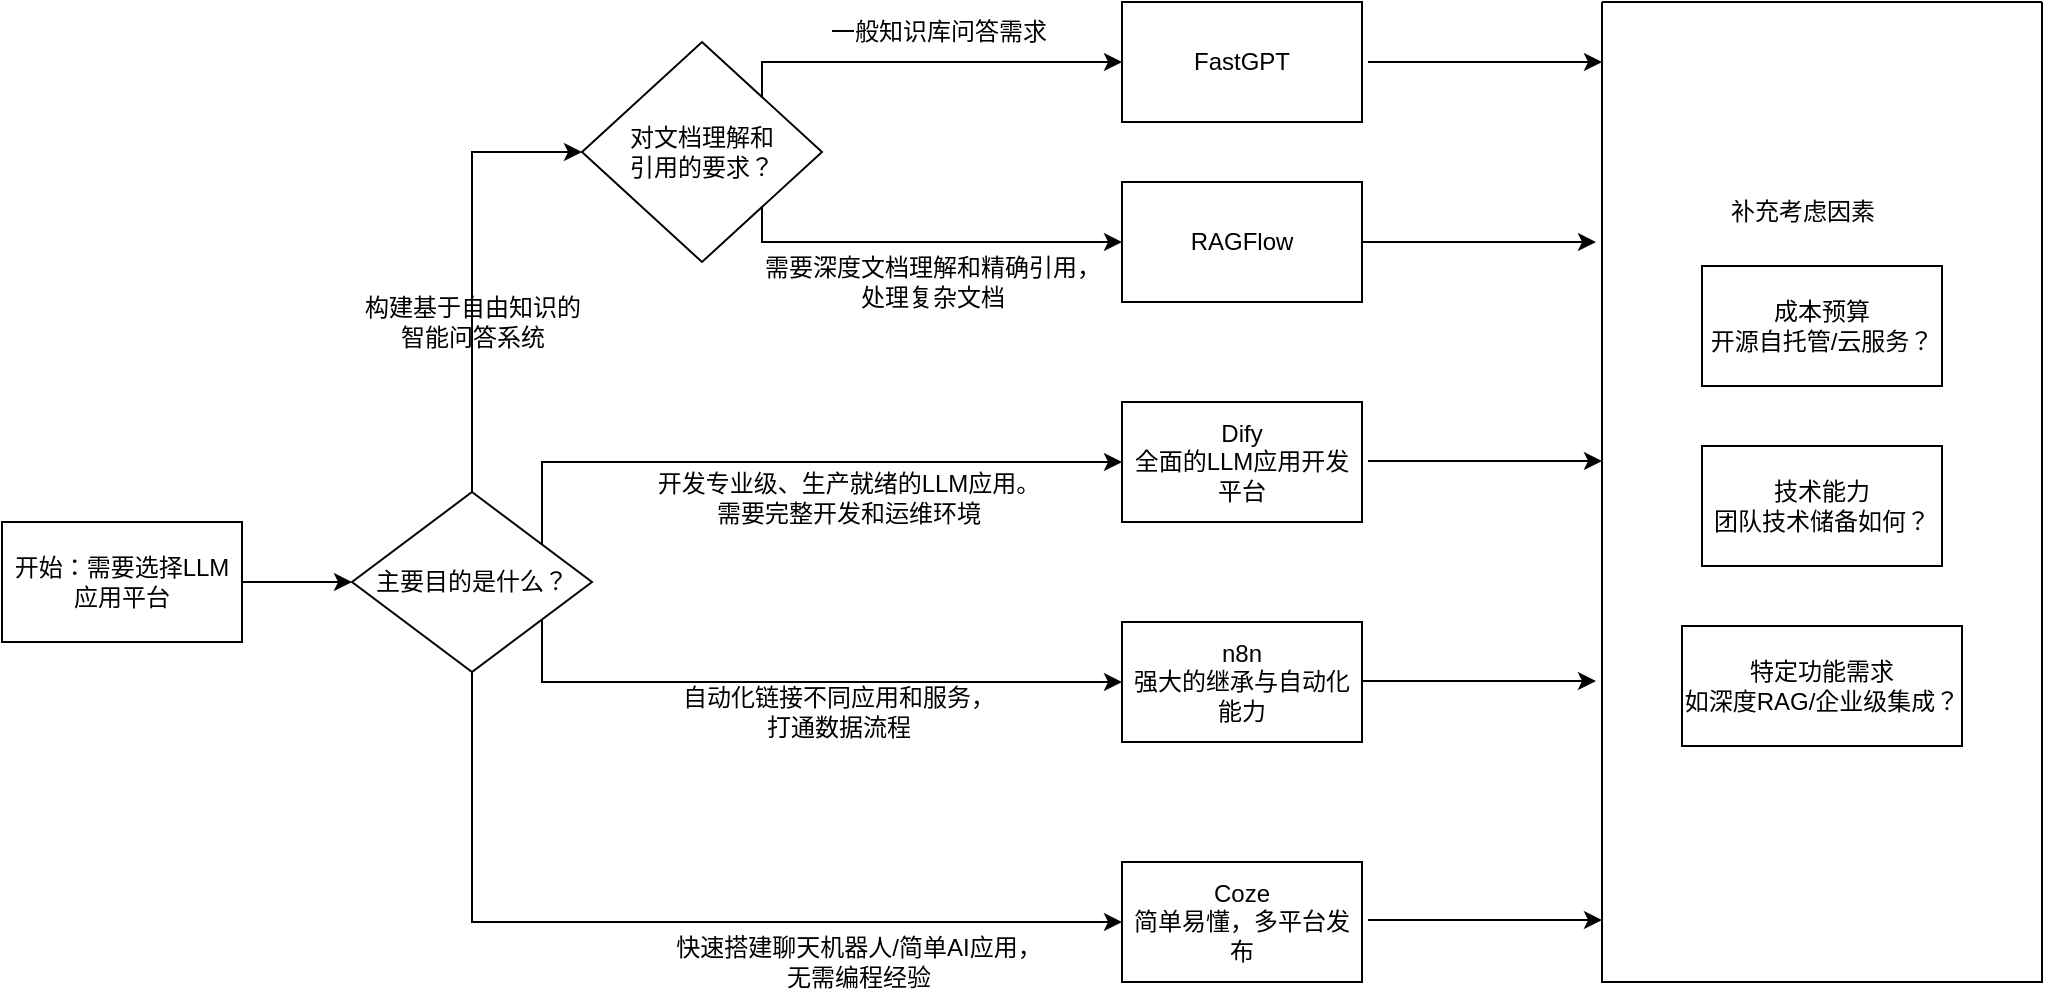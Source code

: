 <mxfile version="27.1.4">
  <diagram name="第 1 页" id="-uLlWd6yKM3ANd_jFv0U">
    <mxGraphModel dx="1111" dy="643" grid="0" gridSize="10" guides="1" tooltips="1" connect="1" arrows="1" fold="1" page="1" pageScale="1" pageWidth="3300" pageHeight="2339" background="none" math="0" shadow="0">
      <root>
        <mxCell id="0" />
        <mxCell id="1" parent="0" />
        <mxCell id="9CRITU-WBbahvKCe7iZy-3" value="" style="edgeStyle=orthogonalEdgeStyle;rounded=0;orthogonalLoop=1;jettySize=auto;html=1;" edge="1" parent="1" source="9CRITU-WBbahvKCe7iZy-1" target="9CRITU-WBbahvKCe7iZy-2">
          <mxGeometry relative="1" as="geometry" />
        </mxCell>
        <mxCell id="9CRITU-WBbahvKCe7iZy-1" value="开始：需要选择LLM应用平台&lt;span style=&quot;&quot; class=&quot;eusoft-eudic-chrome-extension-translate-content&quot;&gt;&lt;br&gt;&lt;/span&gt;" style="rounded=0;whiteSpace=wrap;html=1;" vertex="1" parent="1">
          <mxGeometry x="40" y="500" width="120" height="60" as="geometry" />
        </mxCell>
        <mxCell id="9CRITU-WBbahvKCe7iZy-5" value="" style="edgeStyle=orthogonalEdgeStyle;rounded=0;orthogonalLoop=1;jettySize=auto;html=1;" edge="1" parent="1" source="9CRITU-WBbahvKCe7iZy-2" target="9CRITU-WBbahvKCe7iZy-4">
          <mxGeometry relative="1" as="geometry">
            <Array as="points">
              <mxPoint x="275" y="315" />
            </Array>
          </mxGeometry>
        </mxCell>
        <mxCell id="9CRITU-WBbahvKCe7iZy-9" value="" style="edgeStyle=orthogonalEdgeStyle;rounded=0;orthogonalLoop=1;jettySize=auto;html=1;exitX=0.8;exitY=0.672;exitDx=0;exitDy=0;exitPerimeter=0;" edge="1" parent="1" source="9CRITU-WBbahvKCe7iZy-2" target="9CRITU-WBbahvKCe7iZy-8">
          <mxGeometry relative="1" as="geometry">
            <mxPoint x="310" y="552.5" as="sourcePoint" />
            <Array as="points">
              <mxPoint x="310" y="546" />
              <mxPoint x="310" y="580" />
            </Array>
          </mxGeometry>
        </mxCell>
        <mxCell id="9CRITU-WBbahvKCe7iZy-12" style="edgeStyle=orthogonalEdgeStyle;rounded=0;orthogonalLoop=1;jettySize=auto;html=1;exitX=1;exitY=0;exitDx=0;exitDy=0;entryX=0;entryY=0.5;entryDx=0;entryDy=0;" edge="1" parent="1" target="9CRITU-WBbahvKCe7iZy-6">
          <mxGeometry relative="1" as="geometry">
            <mxPoint x="310" y="522.5" as="sourcePoint" />
            <Array as="points">
              <mxPoint x="310" y="470" />
            </Array>
          </mxGeometry>
        </mxCell>
        <mxCell id="9CRITU-WBbahvKCe7iZy-13" style="edgeStyle=orthogonalEdgeStyle;rounded=0;orthogonalLoop=1;jettySize=auto;html=1;exitX=0.5;exitY=1;exitDx=0;exitDy=0;entryX=0;entryY=0.5;entryDx=0;entryDy=0;" edge="1" parent="1" source="9CRITU-WBbahvKCe7iZy-2" target="9CRITU-WBbahvKCe7iZy-10">
          <mxGeometry relative="1" as="geometry" />
        </mxCell>
        <mxCell id="9CRITU-WBbahvKCe7iZy-2" value="主要目的是什么？&lt;span style=&quot;display: none !important;&quot; class=&quot;eusoft-eudic-chrome-extension-translate-content&quot;&gt;&lt;br class=&quot;ng-star-inserted&quot;&gt;&lt;span class=&quot;eusoft-eudic-chrome-extension-translate-topbottom-space ng-star-inserted&quot;&gt;&lt;/span&gt;&lt;span class=&quot;eusoft-eudic-chrome-extension-translate-container ng-star-inserted&quot;&gt;&lt;span style=&quot;&quot; class=&quot;eusoft-eudic-chrome-extension-translate-item eusoft-eudic-chrome-extension-long-sentence&quot;&gt;&lt;span style=&quot;text-decoration-color: #202124 !important;&quot; class=&quot;eusoft-eudic-chrome-extension-translate-inner-content eusoft-eudic-chrome-extension-translate-inner-long-content&quot;&gt;&lt;span class=&quot;eusoft-eudic-chrome-extension-translate-inner-html-content&quot;&gt;主要目的是什么&lt;/span&gt;&lt;/span&gt;&lt;/span&gt;&lt;/span&gt;&lt;span class=&quot;eusoft-eudic-chrome-extension-translate-topbottom-space ng-star-inserted&quot;&gt;&lt;/span&gt;&lt;/span&gt;" style="rhombus;whiteSpace=wrap;html=1;rounded=0;" vertex="1" parent="1">
          <mxGeometry x="215" y="485" width="120" height="90" as="geometry" />
        </mxCell>
        <mxCell id="9CRITU-WBbahvKCe7iZy-30" style="edgeStyle=orthogonalEdgeStyle;rounded=0;orthogonalLoop=1;jettySize=auto;html=1;exitX=1;exitY=0;exitDx=0;exitDy=0;entryX=0;entryY=0.5;entryDx=0;entryDy=0;" edge="1" parent="1" source="9CRITU-WBbahvKCe7iZy-4" target="9CRITU-WBbahvKCe7iZy-14">
          <mxGeometry relative="1" as="geometry">
            <Array as="points">
              <mxPoint x="420" y="270" />
            </Array>
          </mxGeometry>
        </mxCell>
        <mxCell id="9CRITU-WBbahvKCe7iZy-32" style="edgeStyle=orthogonalEdgeStyle;rounded=0;orthogonalLoop=1;jettySize=auto;html=1;exitX=1;exitY=1;exitDx=0;exitDy=0;entryX=0;entryY=0.5;entryDx=0;entryDy=0;" edge="1" parent="1" source="9CRITU-WBbahvKCe7iZy-4" target="9CRITU-WBbahvKCe7iZy-16">
          <mxGeometry relative="1" as="geometry">
            <Array as="points">
              <mxPoint x="420" y="360" />
            </Array>
          </mxGeometry>
        </mxCell>
        <mxCell id="9CRITU-WBbahvKCe7iZy-4" value="对文档理解和&lt;div&gt;引用的要求？&lt;span style=&quot;display: none !important;&quot; class=&quot;eusoft-eudic-chrome-extension-translate-content&quot;&gt;&lt;br class=&quot;ng-star-inserted&quot;&gt;&lt;span class=&quot;eusoft-eudic-chrome-extension-translate-topbottom-space ng-star-inserted&quot;&gt;&lt;/span&gt;&lt;span class=&quot;eusoft-eudic-chrome-extension-translate-container ng-star-inserted&quot;&gt;&lt;span style=&quot;&quot; class=&quot;eusoft-eudic-chrome-extension-translate-item eusoft-eudic-chrome-extension-long-sentence&quot;&gt;&lt;span style=&quot;text-decoration-color: rgb(32, 33, 36);&quot; class=&quot;eusoft-eudic-chrome-extension-translate-inner-content eusoft-eudic-chrome-extension-translate-inner-long-content&quot;&gt;&lt;span class=&quot;eusoft-eudic-chrome-extension-translate-inner-html-content&quot;&gt;主要目的是什么&lt;/span&gt;&lt;/span&gt;&lt;/span&gt;&lt;/span&gt;&lt;span class=&quot;eusoft-eudic-chrome-extension-translate-topbottom-space ng-star-inserted&quot;&gt;&lt;/span&gt;&lt;/span&gt;&lt;/div&gt;" style="rhombus;whiteSpace=wrap;html=1;rounded=0;" vertex="1" parent="1">
          <mxGeometry x="330" y="260" width="120" height="110" as="geometry" />
        </mxCell>
        <mxCell id="9CRITU-WBbahvKCe7iZy-6" value="Dify&lt;div&gt;全面的LLM应用开发平台&lt;/div&gt;" style="whiteSpace=wrap;html=1;rounded=0;" vertex="1" parent="1">
          <mxGeometry x="600" y="440" width="120" height="60" as="geometry" />
        </mxCell>
        <mxCell id="9CRITU-WBbahvKCe7iZy-8" value="n8n&lt;div&gt;强大的继承与自动化能力&lt;/div&gt;" style="whiteSpace=wrap;html=1;rounded=0;" vertex="1" parent="1">
          <mxGeometry x="600" y="550" width="120" height="60" as="geometry" />
        </mxCell>
        <mxCell id="9CRITU-WBbahvKCe7iZy-10" value="Coze&lt;div&gt;简单易懂，多平台发布&lt;/div&gt;" style="whiteSpace=wrap;html=1;rounded=0;" vertex="1" parent="1">
          <mxGeometry x="600" y="670" width="120" height="60" as="geometry" />
        </mxCell>
        <mxCell id="9CRITU-WBbahvKCe7iZy-14" value="FastGPT" style="whiteSpace=wrap;html=1;rounded=0;" vertex="1" parent="1">
          <mxGeometry x="600" y="240" width="120" height="60" as="geometry" />
        </mxCell>
        <mxCell id="9CRITU-WBbahvKCe7iZy-16" value="RAGFlow" style="whiteSpace=wrap;html=1;rounded=0;" vertex="1" parent="1">
          <mxGeometry x="600" y="330" width="120" height="60" as="geometry" />
        </mxCell>
        <mxCell id="9CRITU-WBbahvKCe7iZy-22" value="一般知识库问答需求" style="text;html=1;align=center;verticalAlign=middle;resizable=0;points=[];autosize=1;strokeColor=none;fillColor=none;" vertex="1" parent="1">
          <mxGeometry x="442.5" y="240" width="130" height="30" as="geometry" />
        </mxCell>
        <mxCell id="9CRITU-WBbahvKCe7iZy-23" value="需要深度文档理解和精确引用，&lt;div&gt;处理复杂文档&lt;/div&gt;" style="text;html=1;align=center;verticalAlign=middle;resizable=0;points=[];autosize=1;strokeColor=none;fillColor=none;" vertex="1" parent="1">
          <mxGeometry x="410" y="360" width="190" height="40" as="geometry" />
        </mxCell>
        <mxCell id="9CRITU-WBbahvKCe7iZy-24" value="开发专业级、生产就绪的LLM应用。&lt;div&gt;需要完整开发和运维环境&lt;/div&gt;" style="text;html=1;align=center;verticalAlign=middle;resizable=0;points=[];autosize=1;strokeColor=none;fillColor=none;" vertex="1" parent="1">
          <mxGeometry x="357.5" y="468" width="210" height="40" as="geometry" />
        </mxCell>
        <mxCell id="9CRITU-WBbahvKCe7iZy-25" value="自动化链接不同应用和服务，&lt;div&gt;打通数据流程&lt;/div&gt;" style="text;html=1;align=center;verticalAlign=middle;resizable=0;points=[];autosize=1;strokeColor=none;fillColor=none;" vertex="1" parent="1">
          <mxGeometry x="367.5" y="575" width="180" height="40" as="geometry" />
        </mxCell>
        <mxCell id="9CRITU-WBbahvKCe7iZy-26" value="快速搭建聊天机器人/简单AI应用，&lt;div&gt;无需编程经验&lt;/div&gt;" style="text;html=1;align=center;verticalAlign=middle;resizable=0;points=[];autosize=1;strokeColor=none;fillColor=none;" vertex="1" parent="1">
          <mxGeometry x="362.5" y="700" width="210" height="40" as="geometry" />
        </mxCell>
        <mxCell id="9CRITU-WBbahvKCe7iZy-27" value="构建基于自由知识的&lt;div&gt;智能问答系统&lt;/div&gt;" style="text;html=1;align=center;verticalAlign=middle;resizable=0;points=[];autosize=1;strokeColor=none;fillColor=none;" vertex="1" parent="1">
          <mxGeometry x="210" y="380" width="130" height="40" as="geometry" />
        </mxCell>
        <mxCell id="9CRITU-WBbahvKCe7iZy-36" value="" style="swimlane;startSize=0;" vertex="1" parent="1">
          <mxGeometry x="840" y="240" width="220" height="490" as="geometry" />
        </mxCell>
        <mxCell id="9CRITU-WBbahvKCe7iZy-37" value="成本预算&lt;div&gt;开源自托管/云服务？&lt;/div&gt;" style="rounded=0;whiteSpace=wrap;html=1;" vertex="1" parent="9CRITU-WBbahvKCe7iZy-36">
          <mxGeometry x="50" y="132" width="120" height="60" as="geometry" />
        </mxCell>
        <mxCell id="9CRITU-WBbahvKCe7iZy-38" value="技术能力&lt;div&gt;团队技术储备如何？&lt;/div&gt;" style="rounded=0;whiteSpace=wrap;html=1;" vertex="1" parent="9CRITU-WBbahvKCe7iZy-36">
          <mxGeometry x="50" y="222" width="120" height="60" as="geometry" />
        </mxCell>
        <mxCell id="9CRITU-WBbahvKCe7iZy-39" value="特定功能需求&lt;div&gt;如深度RAG/企业级集成？&lt;/div&gt;" style="rounded=0;whiteSpace=wrap;html=1;" vertex="1" parent="9CRITU-WBbahvKCe7iZy-36">
          <mxGeometry x="40" y="312" width="140" height="60" as="geometry" />
        </mxCell>
        <mxCell id="9CRITU-WBbahvKCe7iZy-40" value="补充考虑因素" style="text;html=1;align=center;verticalAlign=middle;resizable=0;points=[];autosize=1;strokeColor=none;fillColor=none;" vertex="1" parent="9CRITU-WBbahvKCe7iZy-36">
          <mxGeometry x="50" y="90" width="100" height="30" as="geometry" />
        </mxCell>
        <mxCell id="9CRITU-WBbahvKCe7iZy-42" value="" style="endArrow=classic;html=1;rounded=0;" edge="1" parent="1">
          <mxGeometry width="50" height="50" relative="1" as="geometry">
            <mxPoint x="720" y="360" as="sourcePoint" />
            <mxPoint x="837" y="360" as="targetPoint" />
          </mxGeometry>
        </mxCell>
        <mxCell id="9CRITU-WBbahvKCe7iZy-43" value="" style="endArrow=classic;html=1;rounded=0;" edge="1" parent="1">
          <mxGeometry width="50" height="50" relative="1" as="geometry">
            <mxPoint x="723" y="469.5" as="sourcePoint" />
            <mxPoint x="840" y="469.5" as="targetPoint" />
          </mxGeometry>
        </mxCell>
        <mxCell id="9CRITU-WBbahvKCe7iZy-44" value="" style="endArrow=classic;html=1;rounded=0;" edge="1" parent="1">
          <mxGeometry width="50" height="50" relative="1" as="geometry">
            <mxPoint x="720" y="579.5" as="sourcePoint" />
            <mxPoint x="837" y="579.5" as="targetPoint" />
          </mxGeometry>
        </mxCell>
        <mxCell id="9CRITU-WBbahvKCe7iZy-45" value="" style="endArrow=classic;html=1;rounded=0;" edge="1" parent="1">
          <mxGeometry width="50" height="50" relative="1" as="geometry">
            <mxPoint x="723" y="270" as="sourcePoint" />
            <mxPoint x="840" y="270" as="targetPoint" />
          </mxGeometry>
        </mxCell>
        <mxCell id="9CRITU-WBbahvKCe7iZy-46" value="" style="endArrow=classic;html=1;rounded=0;" edge="1" parent="1">
          <mxGeometry width="50" height="50" relative="1" as="geometry">
            <mxPoint x="723" y="699" as="sourcePoint" />
            <mxPoint x="840" y="699" as="targetPoint" />
          </mxGeometry>
        </mxCell>
      </root>
    </mxGraphModel>
  </diagram>
</mxfile>
